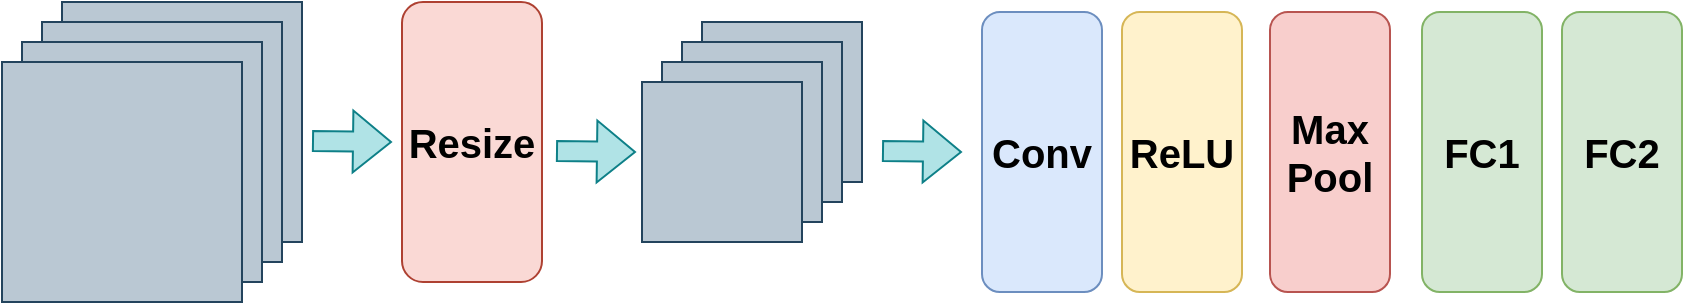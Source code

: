 <mxfile version="21.8.0" type="device">
  <diagram name="第 1 页" id="4CEETFgeryz99YkwuXQg">
    <mxGraphModel dx="2048" dy="736" grid="1" gridSize="10" guides="1" tooltips="1" connect="1" arrows="1" fold="1" page="1" pageScale="1" pageWidth="827" pageHeight="1169" math="0" shadow="0">
      <root>
        <mxCell id="0" />
        <mxCell id="1" parent="0" />
        <mxCell id="s7djdmXtkBVAlTNJ39rU-1" value="&lt;font style=&quot;font-size: 20px;&quot;&gt;&lt;b&gt;Conv&lt;/b&gt;&lt;/font&gt;" style="rounded=1;whiteSpace=wrap;html=1;fillColor=#dae8fc;strokeColor=#6c8ebf;" vertex="1" parent="1">
          <mxGeometry x="270" y="245" width="60" height="140" as="geometry" />
        </mxCell>
        <mxCell id="s7djdmXtkBVAlTNJ39rU-3" value="&lt;span style=&quot;font-size: 20px;&quot;&gt;&lt;b&gt;ReLU&lt;br&gt;&lt;/b&gt;&lt;/span&gt;" style="rounded=1;whiteSpace=wrap;html=1;fillColor=#fff2cc;strokeColor=#d6b656;" vertex="1" parent="1">
          <mxGeometry x="340" y="245" width="60" height="140" as="geometry" />
        </mxCell>
        <mxCell id="s7djdmXtkBVAlTNJ39rU-4" value="&lt;span style=&quot;font-size: 20px;&quot;&gt;&lt;b&gt;Max&lt;br&gt;Pool&lt;br&gt;&lt;/b&gt;&lt;/span&gt;" style="rounded=1;whiteSpace=wrap;html=1;fillColor=#f8cecc;strokeColor=#b85450;" vertex="1" parent="1">
          <mxGeometry x="414" y="245" width="60" height="140" as="geometry" />
        </mxCell>
        <mxCell id="s7djdmXtkBVAlTNJ39rU-5" value="&lt;span style=&quot;font-size: 20px;&quot;&gt;&lt;b&gt;FC1&lt;/b&gt;&lt;/span&gt;" style="rounded=1;whiteSpace=wrap;html=1;fillColor=#d5e8d4;strokeColor=#82b366;" vertex="1" parent="1">
          <mxGeometry x="490" y="245" width="60" height="140" as="geometry" />
        </mxCell>
        <mxCell id="s7djdmXtkBVAlTNJ39rU-6" value="&lt;font style=&quot;font-size: 20px;&quot;&gt;&lt;b&gt;FC2&lt;/b&gt;&lt;/font&gt;" style="rounded=1;whiteSpace=wrap;html=1;fillColor=#d5e8d4;strokeColor=#82b366;" vertex="1" parent="1">
          <mxGeometry x="560" y="245" width="60" height="140" as="geometry" />
        </mxCell>
        <mxCell id="s7djdmXtkBVAlTNJ39rU-16" value="" style="group;" vertex="1" connectable="0" parent="1">
          <mxGeometry x="-220" y="240" width="150" height="150" as="geometry" />
        </mxCell>
        <mxCell id="s7djdmXtkBVAlTNJ39rU-12" value="" style="whiteSpace=wrap;html=1;aspect=fixed;fillColor=#bac8d3;strokeColor=#23445d;" vertex="1" parent="s7djdmXtkBVAlTNJ39rU-16">
          <mxGeometry x="30" width="120" height="120" as="geometry" />
        </mxCell>
        <mxCell id="s7djdmXtkBVAlTNJ39rU-13" value="" style="whiteSpace=wrap;html=1;aspect=fixed;fillColor=#bac8d3;strokeColor=#23445d;" vertex="1" parent="s7djdmXtkBVAlTNJ39rU-16">
          <mxGeometry x="20" y="10" width="120" height="120" as="geometry" />
        </mxCell>
        <mxCell id="s7djdmXtkBVAlTNJ39rU-14" value="" style="whiteSpace=wrap;html=1;aspect=fixed;fillColor=#bac8d3;strokeColor=#23445d;" vertex="1" parent="s7djdmXtkBVAlTNJ39rU-16">
          <mxGeometry x="10" y="20" width="120" height="120" as="geometry" />
        </mxCell>
        <mxCell id="s7djdmXtkBVAlTNJ39rU-15" value="" style="whiteSpace=wrap;html=1;aspect=fixed;fillColor=#bac8d3;strokeColor=#23445d;" vertex="1" parent="s7djdmXtkBVAlTNJ39rU-16">
          <mxGeometry y="30" width="120" height="120" as="geometry" />
        </mxCell>
        <mxCell id="s7djdmXtkBVAlTNJ39rU-22" value="" style="group" vertex="1" connectable="0" parent="1">
          <mxGeometry x="100" y="250" width="110" height="110" as="geometry" />
        </mxCell>
        <mxCell id="s7djdmXtkBVAlTNJ39rU-17" value="" style="whiteSpace=wrap;html=1;aspect=fixed;fillColor=#bac8d3;strokeColor=#23445d;" vertex="1" parent="s7djdmXtkBVAlTNJ39rU-22">
          <mxGeometry x="30" width="80" height="80" as="geometry" />
        </mxCell>
        <mxCell id="s7djdmXtkBVAlTNJ39rU-19" value="" style="whiteSpace=wrap;html=1;aspect=fixed;fillColor=#bac8d3;strokeColor=#23445d;" vertex="1" parent="s7djdmXtkBVAlTNJ39rU-22">
          <mxGeometry x="20" y="10" width="80" height="80" as="geometry" />
        </mxCell>
        <mxCell id="s7djdmXtkBVAlTNJ39rU-20" value="" style="whiteSpace=wrap;html=1;aspect=fixed;fillColor=#bac8d3;strokeColor=#23445d;" vertex="1" parent="s7djdmXtkBVAlTNJ39rU-22">
          <mxGeometry x="10" y="20" width="80" height="80" as="geometry" />
        </mxCell>
        <mxCell id="s7djdmXtkBVAlTNJ39rU-21" value="" style="whiteSpace=wrap;html=1;aspect=fixed;fillColor=#bac8d3;strokeColor=#23445d;" vertex="1" parent="s7djdmXtkBVAlTNJ39rU-22">
          <mxGeometry y="30" width="80" height="80" as="geometry" />
        </mxCell>
        <mxCell id="s7djdmXtkBVAlTNJ39rU-25" value="&lt;span style=&quot;font-size: 20px;&quot;&gt;&lt;b&gt;Resize&lt;/b&gt;&lt;/span&gt;" style="rounded=1;whiteSpace=wrap;html=1;fillColor=#fad9d5;strokeColor=#ae4132;" vertex="1" parent="1">
          <mxGeometry x="-20" y="240" width="70" height="140" as="geometry" />
        </mxCell>
        <mxCell id="s7djdmXtkBVAlTNJ39rU-26" value="" style="shape=flexArrow;endArrow=classic;html=1;rounded=0;fillColor=#b0e3e6;strokeColor=#0e8088;" edge="1" parent="1">
          <mxGeometry width="50" height="50" relative="1" as="geometry">
            <mxPoint x="-65" y="309.5" as="sourcePoint" />
            <mxPoint x="-25" y="310" as="targetPoint" />
          </mxGeometry>
        </mxCell>
        <mxCell id="s7djdmXtkBVAlTNJ39rU-27" value="" style="shape=flexArrow;endArrow=classic;html=1;rounded=0;fillColor=#b0e3e6;strokeColor=#0e8088;" edge="1" parent="1">
          <mxGeometry width="50" height="50" relative="1" as="geometry">
            <mxPoint x="57" y="314.5" as="sourcePoint" />
            <mxPoint x="97" y="315" as="targetPoint" />
          </mxGeometry>
        </mxCell>
        <mxCell id="s7djdmXtkBVAlTNJ39rU-29" value="" style="shape=flexArrow;endArrow=classic;html=1;rounded=0;fillColor=#b0e3e6;strokeColor=#0e8088;" edge="1" parent="1">
          <mxGeometry width="50" height="50" relative="1" as="geometry">
            <mxPoint x="220" y="314.5" as="sourcePoint" />
            <mxPoint x="260" y="315" as="targetPoint" />
          </mxGeometry>
        </mxCell>
      </root>
    </mxGraphModel>
  </diagram>
</mxfile>
